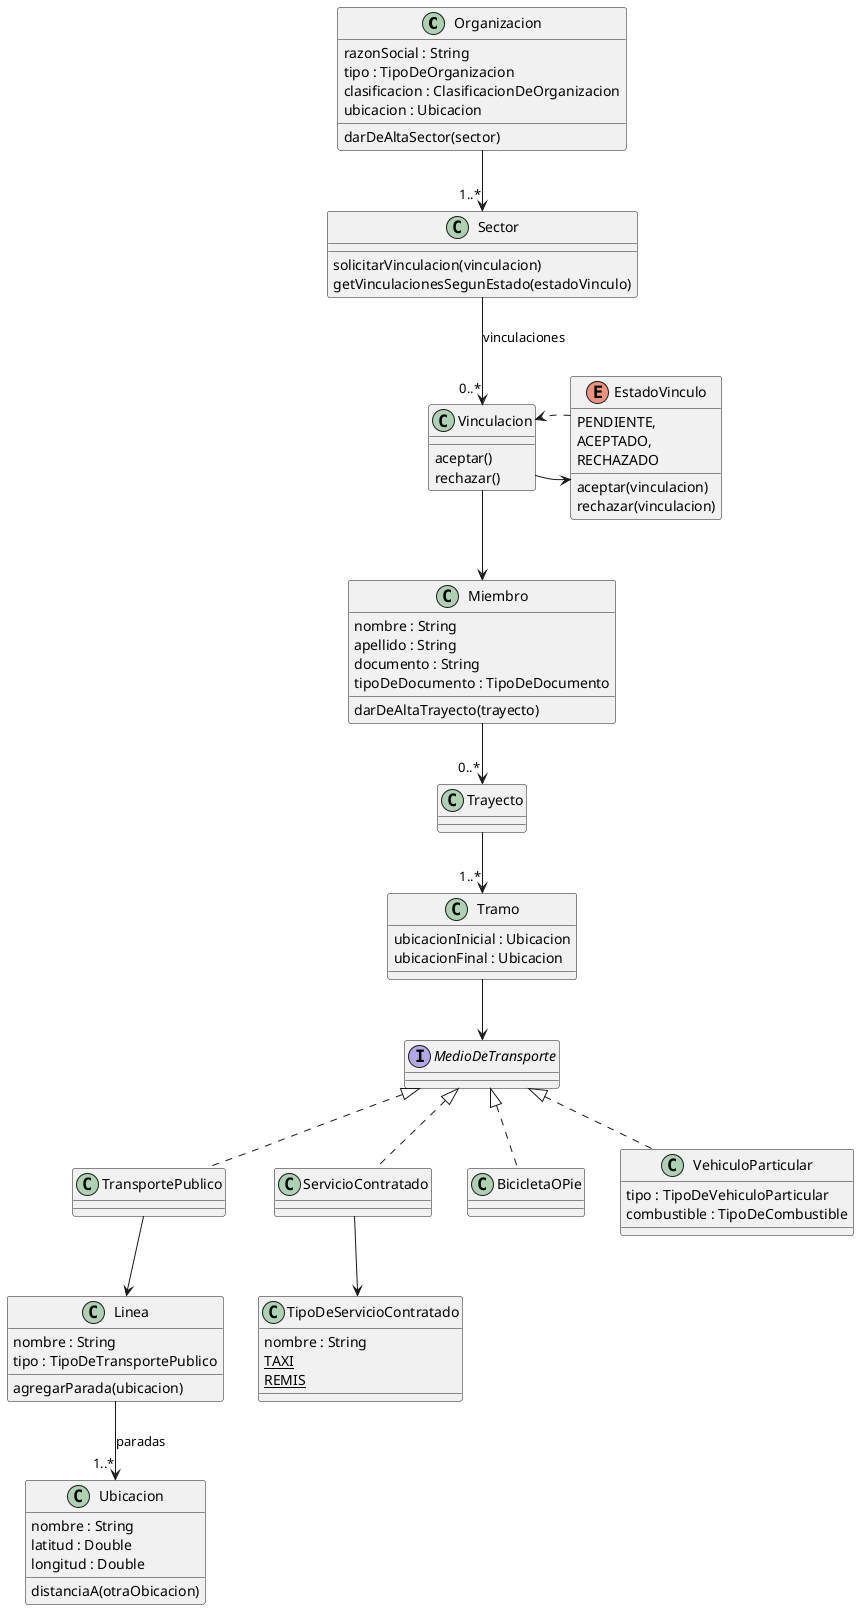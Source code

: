 @startuml

class Organizacion {
    razonSocial : String
    tipo : TipoDeOrganizacion
    clasificacion : ClasificacionDeOrganizacion
    ubicacion : Ubicacion
    darDeAltaSector(sector)
}

Organizacion --> "1..*" Sector

class Sector {
    solicitarVinculacion(vinculacion)
    getVinculacionesSegunEstado(estadoVinculo)
}

Sector --> "0..*" Vinculacion : vinculaciones

class Vinculacion {
    aceptar()
    rechazar()
}

Vinculacion --> Miembro
Vinculacion -right-> EstadoVinculo

enum EstadoVinculo {
    PENDIENTE,
    ACEPTADO,
    RECHAZADO
    aceptar(vinculacion)
    rechazar(vinculacion)
}
EstadoVinculo ..> Vinculacion

class Miembro {
    nombre : String
    apellido : String
    documento : String
    tipoDeDocumento : TipoDeDocumento
    darDeAltaTrayecto(trayecto)
}

Miembro --> "0..*" Trayecto

class Trayecto {

}

Trayecto --> "1..*" Tramo

class Tramo {
    ubicacionInicial : Ubicacion
    ubicacionFinal : Ubicacion
}

Tramo --> MedioDeTransporte

interface MedioDeTransporte {
}

MedioDeTransporte <|.. TransportePublico
MedioDeTransporte <|.. ServicioContratado
MedioDeTransporte <|.. BicicletaOPie
MedioDeTransporte <|.. VehiculoParticular

class VehiculoParticular {
    tipo : TipoDeVehiculoParticular
    combustible : TipoDeCombustible
}

ServicioContratado --> TipoDeServicioContratado

class TipoDeServicioContratado {
    nombre : String
    {static} TAXI
    {static} REMIS
}

TransportePublico --> Linea

class Linea {
    nombre : String
    tipo : TipoDeTransportePublico
    agregarParada(ubicacion)
}

Linea --> "1..*" Ubicacion : paradas

class Ubicacion {
    nombre : String
    latitud : Double
    longitud : Double
    distanciaA(otraObicacion)
}

@enduml